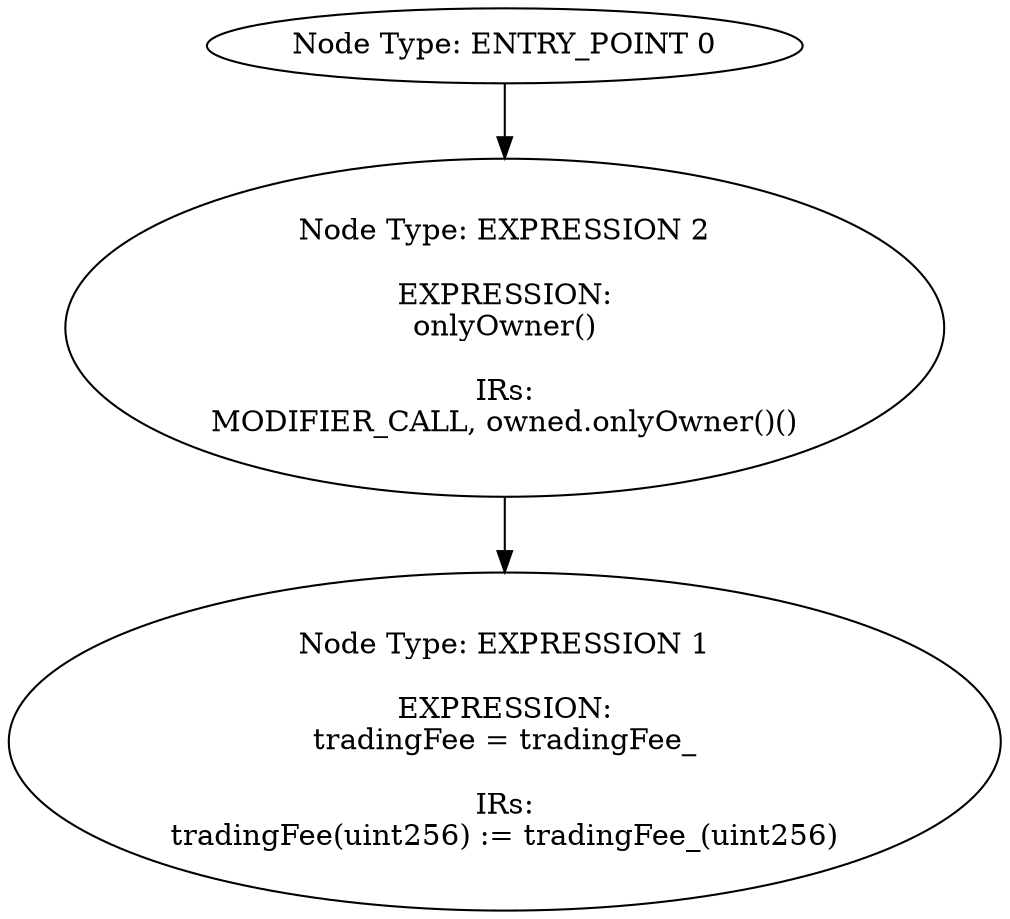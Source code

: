 digraph{
0[label="Node Type: ENTRY_POINT 0
"];
0->2;
1[label="Node Type: EXPRESSION 1

EXPRESSION:
tradingFee = tradingFee_

IRs:
tradingFee(uint256) := tradingFee_(uint256)"];
2[label="Node Type: EXPRESSION 2

EXPRESSION:
onlyOwner()

IRs:
MODIFIER_CALL, owned.onlyOwner()()"];
2->1;
}
